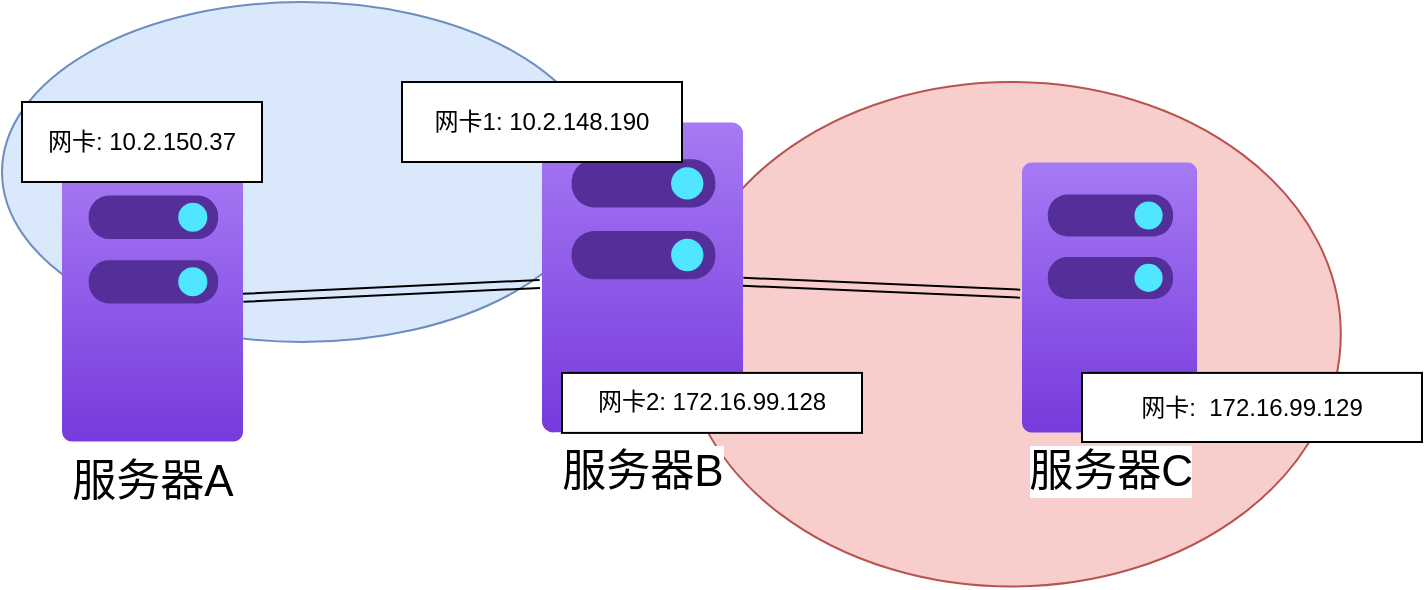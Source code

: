 <mxfile version="15.0.4" type="github">
  <diagram id="Lk6UFa2Xtc2BME266vnq" name="Page-1">
    <mxGraphModel dx="926" dy="620" grid="1" gridSize="10" guides="1" tooltips="1" connect="1" arrows="1" fold="1" page="1" pageScale="1" pageWidth="827" pageHeight="1169" math="0" shadow="0">
      <root>
        <mxCell id="0" />
        <mxCell id="1" parent="0" />
        <mxCell id="wns3vAZ2l3ByfKBJz97j-18" value="" style="ellipse;whiteSpace=wrap;html=1;fillColor=#dae8fc;strokeColor=#6c8ebf;" vertex="1" parent="1">
          <mxGeometry x="70" y="100" width="300" height="170" as="geometry" />
        </mxCell>
        <mxCell id="wns3vAZ2l3ByfKBJz97j-17" value="" style="ellipse;whiteSpace=wrap;html=1;fillColor=#f8cecc;strokeColor=#b85450;" vertex="1" parent="1">
          <mxGeometry x="410" y="140" width="329.41" height="252.27" as="geometry" />
        </mxCell>
        <mxCell id="wns3vAZ2l3ByfKBJz97j-15" style="edgeStyle=none;shape=link;rounded=0;orthogonalLoop=1;jettySize=auto;html=1;entryX=-0.011;entryY=0.486;entryDx=0;entryDy=0;entryPerimeter=0;" edge="1" parent="1" source="wns3vAZ2l3ByfKBJz97j-1" target="wns3vAZ2l3ByfKBJz97j-2">
          <mxGeometry relative="1" as="geometry" />
        </mxCell>
        <mxCell id="wns3vAZ2l3ByfKBJz97j-1" value="&lt;span style=&quot;font-size: 22px&quot;&gt;服务器B&lt;/span&gt;" style="aspect=fixed;html=1;points=[];align=center;image;fontSize=12;image=img/lib/azure2/management_governance/MachinesAzureArc.svg;" vertex="1" parent="1">
          <mxGeometry x="340" y="160" width="100.59" height="155.45" as="geometry" />
        </mxCell>
        <mxCell id="wns3vAZ2l3ByfKBJz97j-2" value="&lt;font style=&quot;font-size: 22px&quot;&gt;服务器C&lt;/font&gt;" style="aspect=fixed;html=1;points=[];align=center;image;fontSize=12;image=img/lib/azure2/management_governance/MachinesAzureArc.svg;" vertex="1" parent="1">
          <mxGeometry x="580" y="180" width="87.65" height="135.45" as="geometry" />
        </mxCell>
        <mxCell id="wns3vAZ2l3ByfKBJz97j-11" value="" style="rounded=0;orthogonalLoop=1;jettySize=auto;html=1;entryX=-0.011;entryY=0.521;entryDx=0;entryDy=0;entryPerimeter=0;shape=link;" edge="1" parent="1" source="wns3vAZ2l3ByfKBJz97j-3" target="wns3vAZ2l3ByfKBJz97j-1">
          <mxGeometry relative="1" as="geometry">
            <mxPoint x="285.005" y="260" as="targetPoint" />
          </mxGeometry>
        </mxCell>
        <mxCell id="wns3vAZ2l3ByfKBJz97j-3" value="&lt;font style=&quot;font-size: 22px&quot;&gt;服务器A&lt;/font&gt;" style="aspect=fixed;html=1;points=[];align=center;image;fontSize=12;image=img/lib/azure2/management_governance/MachinesAzureArc.svg;" vertex="1" parent="1">
          <mxGeometry x="100" y="180" width="90.59" height="140" as="geometry" />
        </mxCell>
        <mxCell id="wns3vAZ2l3ByfKBJz97j-4" value="网卡1: 10.2.148.190" style="rounded=0;whiteSpace=wrap;html=1;" vertex="1" parent="1">
          <mxGeometry x="270" y="140" width="140" height="40" as="geometry" />
        </mxCell>
        <mxCell id="wns3vAZ2l3ByfKBJz97j-5" value="网卡2: 172.16.99.128" style="rounded=0;whiteSpace=wrap;html=1;" vertex="1" parent="1">
          <mxGeometry x="350" y="285.45" width="150" height="30" as="geometry" />
        </mxCell>
        <mxCell id="wns3vAZ2l3ByfKBJz97j-8" value="网卡: 10.2.150.37" style="rounded=0;whiteSpace=wrap;html=1;" vertex="1" parent="1">
          <mxGeometry x="80" y="150" width="120" height="40" as="geometry" />
        </mxCell>
        <mxCell id="wns3vAZ2l3ByfKBJz97j-9" value="网卡:&amp;nbsp; 172.16.99.129" style="rounded=0;whiteSpace=wrap;html=1;" vertex="1" parent="1">
          <mxGeometry x="610" y="285.45" width="170" height="34.55" as="geometry" />
        </mxCell>
      </root>
    </mxGraphModel>
  </diagram>
</mxfile>
